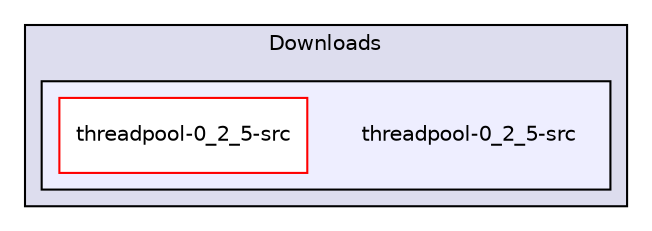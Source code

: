 digraph "C:/Users/dekhtiar/Downloads/threadpool-0_2_5-src" {
  compound=true
  node [ fontsize="10", fontname="Helvetica"];
  edge [ labelfontsize="10", labelfontname="Helvetica"];
  subgraph clusterdir_c638e63b661dc03218f23f4bdb932d82 {
    graph [ bgcolor="#ddddee", pencolor="black", label="Downloads" fontname="Helvetica", fontsize="10", URL="dir_c638e63b661dc03218f23f4bdb932d82.html"]
  subgraph clusterdir_92e0801082930394843c8db43554a6b2 {
    graph [ bgcolor="#eeeeff", pencolor="black", label="" URL="dir_92e0801082930394843c8db43554a6b2.html"];
    dir_92e0801082930394843c8db43554a6b2 [shape=plaintext label="threadpool-0_2_5-src"];
    dir_8665da6c1bc7f5aff6e731e870da715b [shape=box label="threadpool-0_2_5-src" color="red" fillcolor="white" style="filled" URL="dir_8665da6c1bc7f5aff6e731e870da715b.html"];
  }
  }
}
